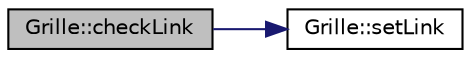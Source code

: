 digraph G
{
  bgcolor="transparent";
  edge [fontname="Helvetica",fontsize="10",labelfontname="Helvetica",labelfontsize="10"];
  node [fontname="Helvetica",fontsize="10",shape=record];
  rankdir=LR;
  Node1 [label="Grille::checkLink",height=0.2,width=0.4,color="black", fillcolor="grey75", style="filled" fontcolor="black"];
  Node1 -> Node2 [color="midnightblue",fontsize="10",style="solid",fontname="Helvetica"];
  Node2 [label="Grille::setLink",height=0.2,width=0.4,color="black",URL="$a00009.html#add9aa6f09b3f80fa364ee7df3c6daa16",tooltip="(one liner)"];
}
